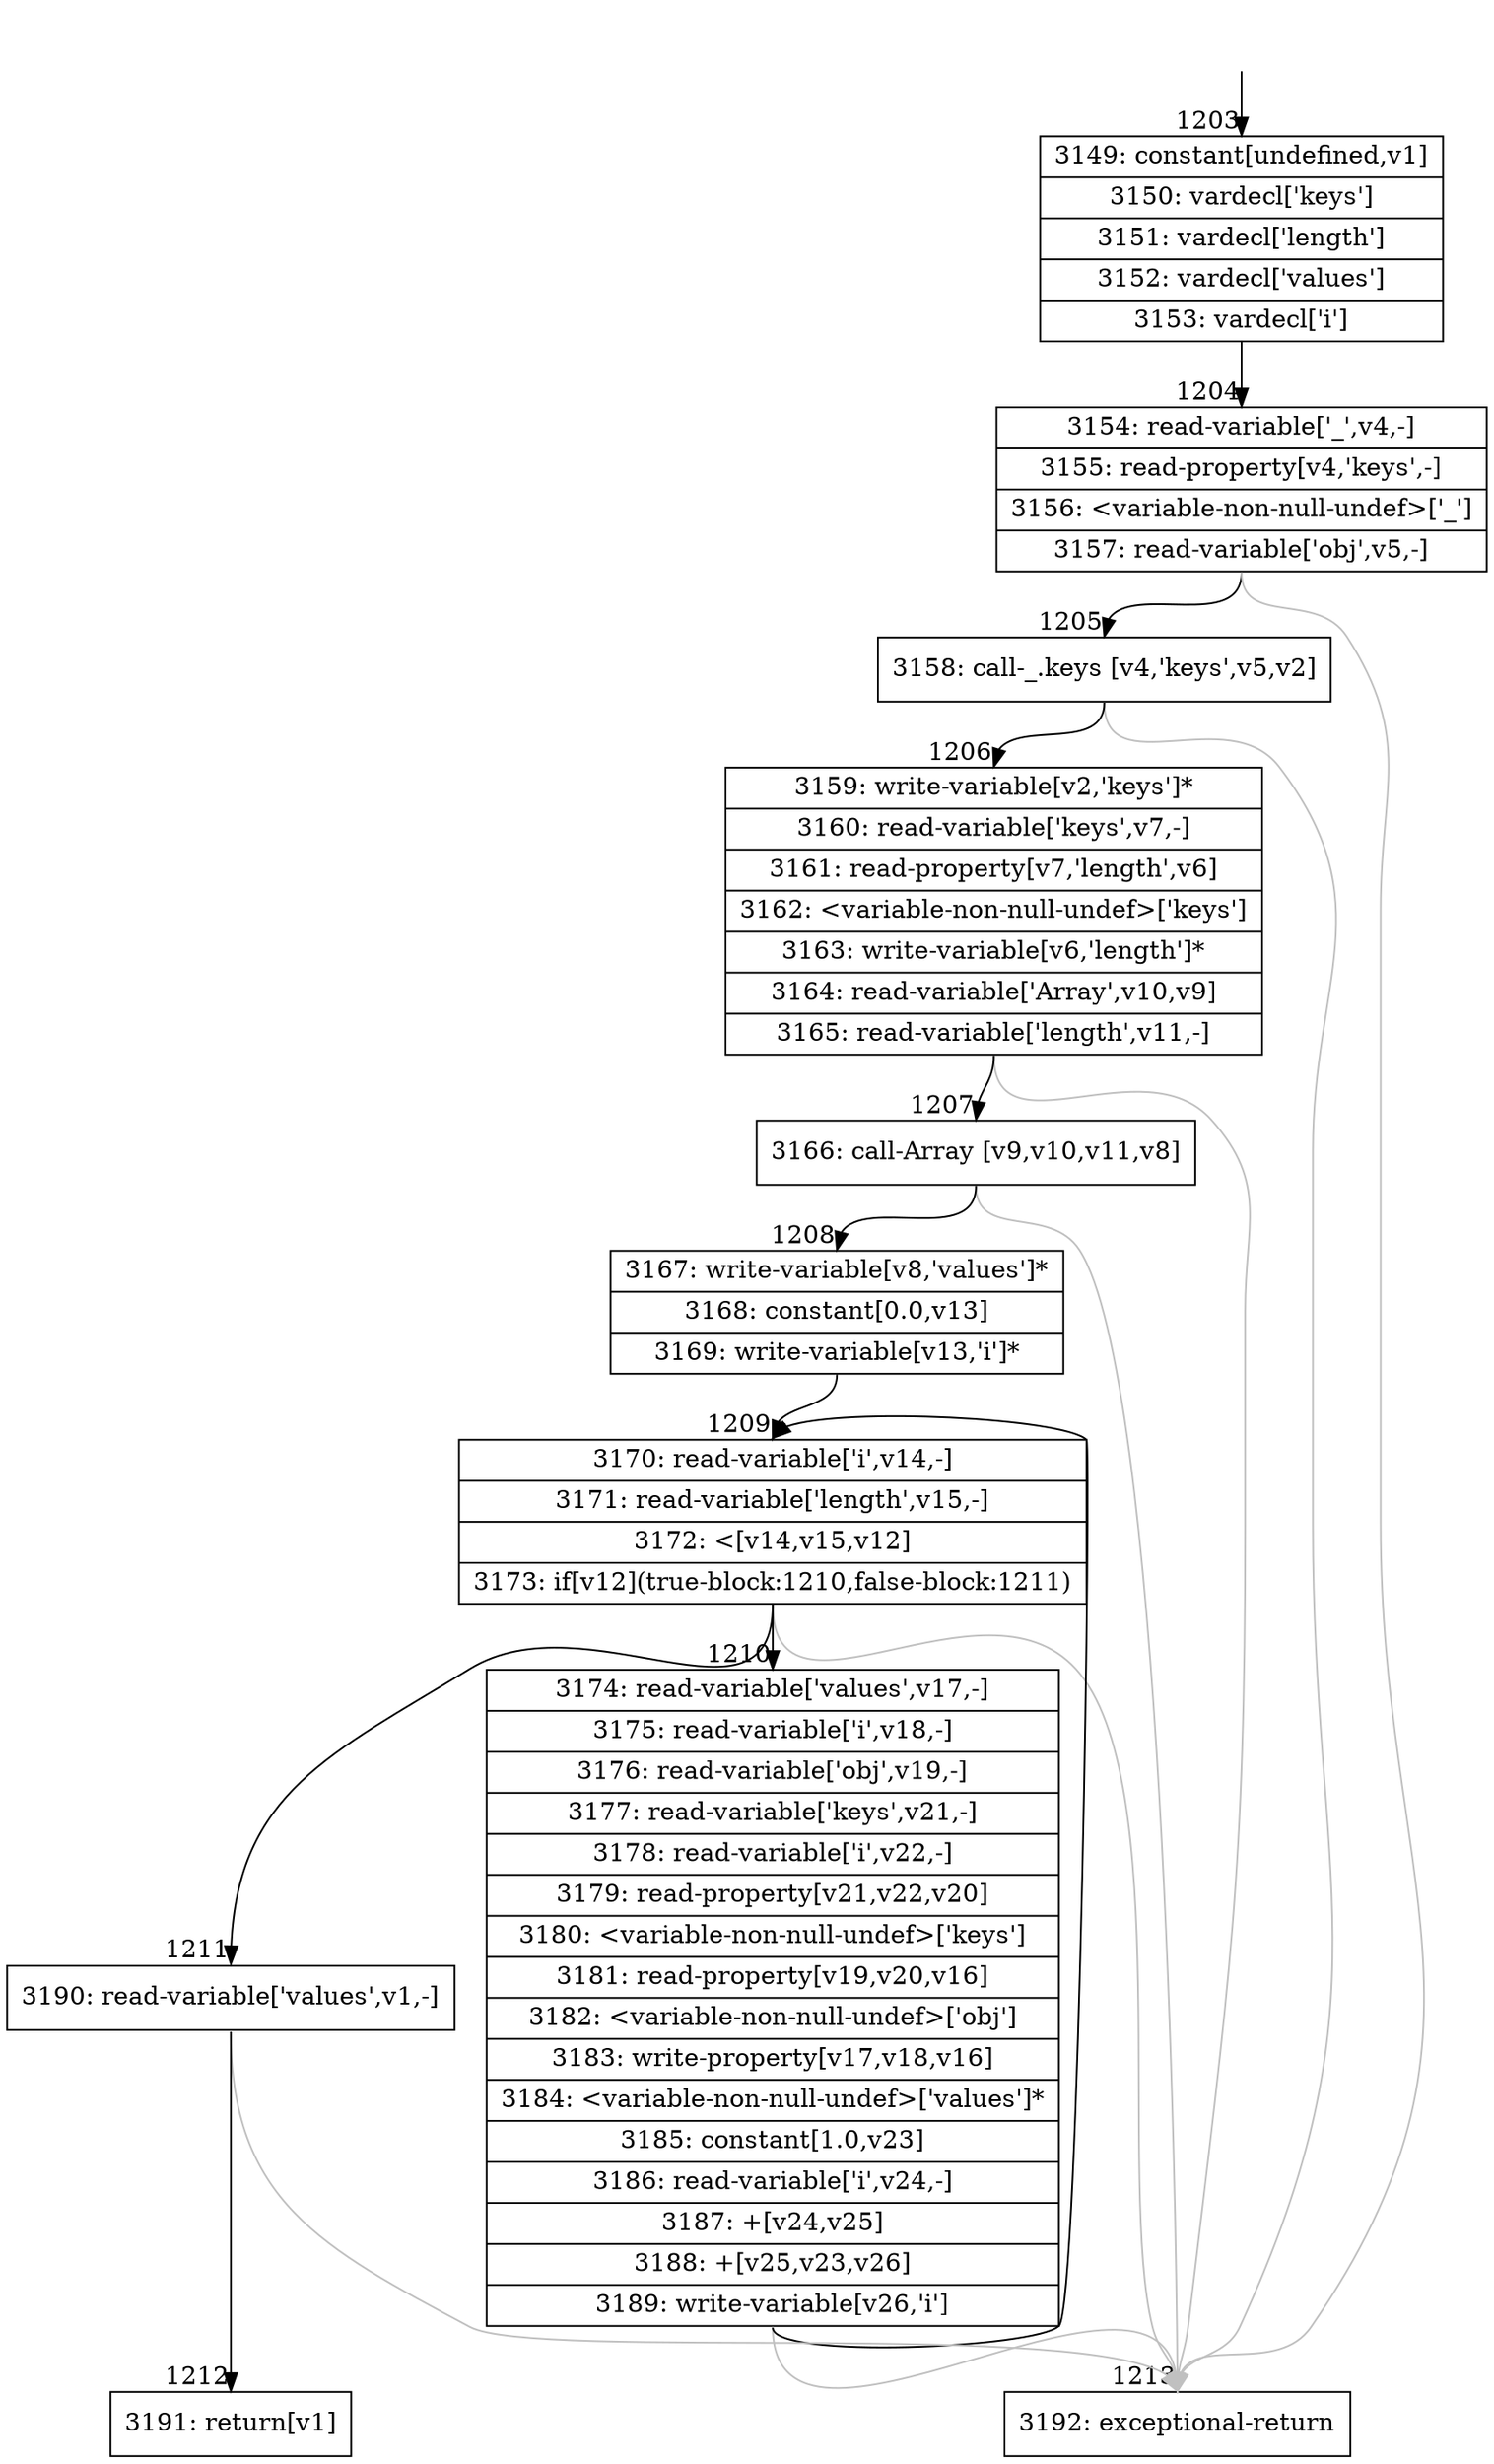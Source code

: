 digraph {
rankdir="TD"
BB_entry101[shape=none,label=""];
BB_entry101 -> BB1203 [tailport=s, headport=n, headlabel="    1203"]
BB1203 [shape=record label="{3149: constant[undefined,v1]|3150: vardecl['keys']|3151: vardecl['length']|3152: vardecl['values']|3153: vardecl['i']}" ] 
BB1203 -> BB1204 [tailport=s, headport=n, headlabel="      1204"]
BB1204 [shape=record label="{3154: read-variable['_',v4,-]|3155: read-property[v4,'keys',-]|3156: \<variable-non-null-undef\>['_']|3157: read-variable['obj',v5,-]}" ] 
BB1204 -> BB1205 [tailport=s, headport=n, headlabel="      1205"]
BB1204 -> BB1213 [tailport=s, headport=n, color=gray, headlabel="      1213"]
BB1205 [shape=record label="{3158: call-_.keys [v4,'keys',v5,v2]}" ] 
BB1205 -> BB1206 [tailport=s, headport=n, headlabel="      1206"]
BB1205 -> BB1213 [tailport=s, headport=n, color=gray]
BB1206 [shape=record label="{3159: write-variable[v2,'keys']*|3160: read-variable['keys',v7,-]|3161: read-property[v7,'length',v6]|3162: \<variable-non-null-undef\>['keys']|3163: write-variable[v6,'length']*|3164: read-variable['Array',v10,v9]|3165: read-variable['length',v11,-]}" ] 
BB1206 -> BB1207 [tailport=s, headport=n, headlabel="      1207"]
BB1206 -> BB1213 [tailport=s, headport=n, color=gray]
BB1207 [shape=record label="{3166: call-Array [v9,v10,v11,v8]}" ] 
BB1207 -> BB1208 [tailport=s, headport=n, headlabel="      1208"]
BB1207 -> BB1213 [tailport=s, headport=n, color=gray]
BB1208 [shape=record label="{3167: write-variable[v8,'values']*|3168: constant[0.0,v13]|3169: write-variable[v13,'i']*}" ] 
BB1208 -> BB1209 [tailport=s, headport=n, headlabel="      1209"]
BB1209 [shape=record label="{3170: read-variable['i',v14,-]|3171: read-variable['length',v15,-]|3172: \<[v14,v15,v12]|3173: if[v12](true-block:1210,false-block:1211)}" ] 
BB1209 -> BB1210 [tailport=s, headport=n, headlabel="      1210"]
BB1209 -> BB1211 [tailport=s, headport=n, headlabel="      1211"]
BB1209 -> BB1213 [tailport=s, headport=n, color=gray]
BB1210 [shape=record label="{3174: read-variable['values',v17,-]|3175: read-variable['i',v18,-]|3176: read-variable['obj',v19,-]|3177: read-variable['keys',v21,-]|3178: read-variable['i',v22,-]|3179: read-property[v21,v22,v20]|3180: \<variable-non-null-undef\>['keys']|3181: read-property[v19,v20,v16]|3182: \<variable-non-null-undef\>['obj']|3183: write-property[v17,v18,v16]|3184: \<variable-non-null-undef\>['values']*|3185: constant[1.0,v23]|3186: read-variable['i',v24,-]|3187: +[v24,v25]|3188: +[v25,v23,v26]|3189: write-variable[v26,'i']}" ] 
BB1210 -> BB1209 [tailport=s, headport=n]
BB1210 -> BB1213 [tailport=s, headport=n, color=gray]
BB1211 [shape=record label="{3190: read-variable['values',v1,-]}" ] 
BB1211 -> BB1212 [tailport=s, headport=n, headlabel="      1212"]
BB1211 -> BB1213 [tailport=s, headport=n, color=gray]
BB1212 [shape=record label="{3191: return[v1]}" ] 
BB1213 [shape=record label="{3192: exceptional-return}" ] 
//#$~ 962
}
